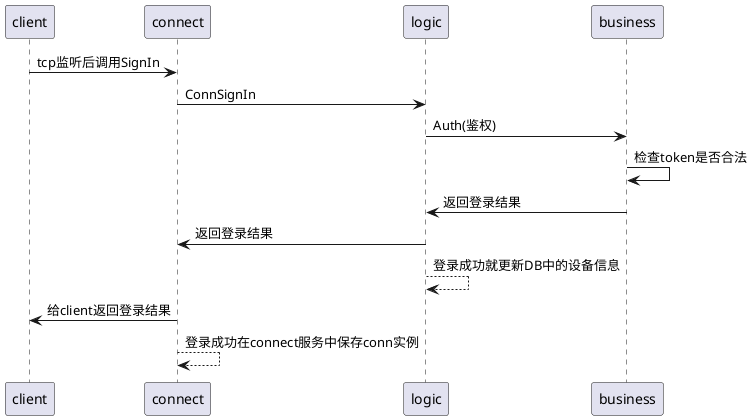 @startuml
participant client
participant connect
participant logic
participant business

client -> connect: tcp监听后调用SignIn
connect -> logic: ConnSignIn
logic -> business: Auth(鉴权)
business -> business: 检查token是否合法

business -> logic: 返回登录结果
logic -> connect: 返回登录结果
logic --> logic: 登录成功就更新DB中的设备信息

connect -> client: 给client返回登录结果

connect --> connect: 登录成功在connect服务中保存conn实例
@enduml

